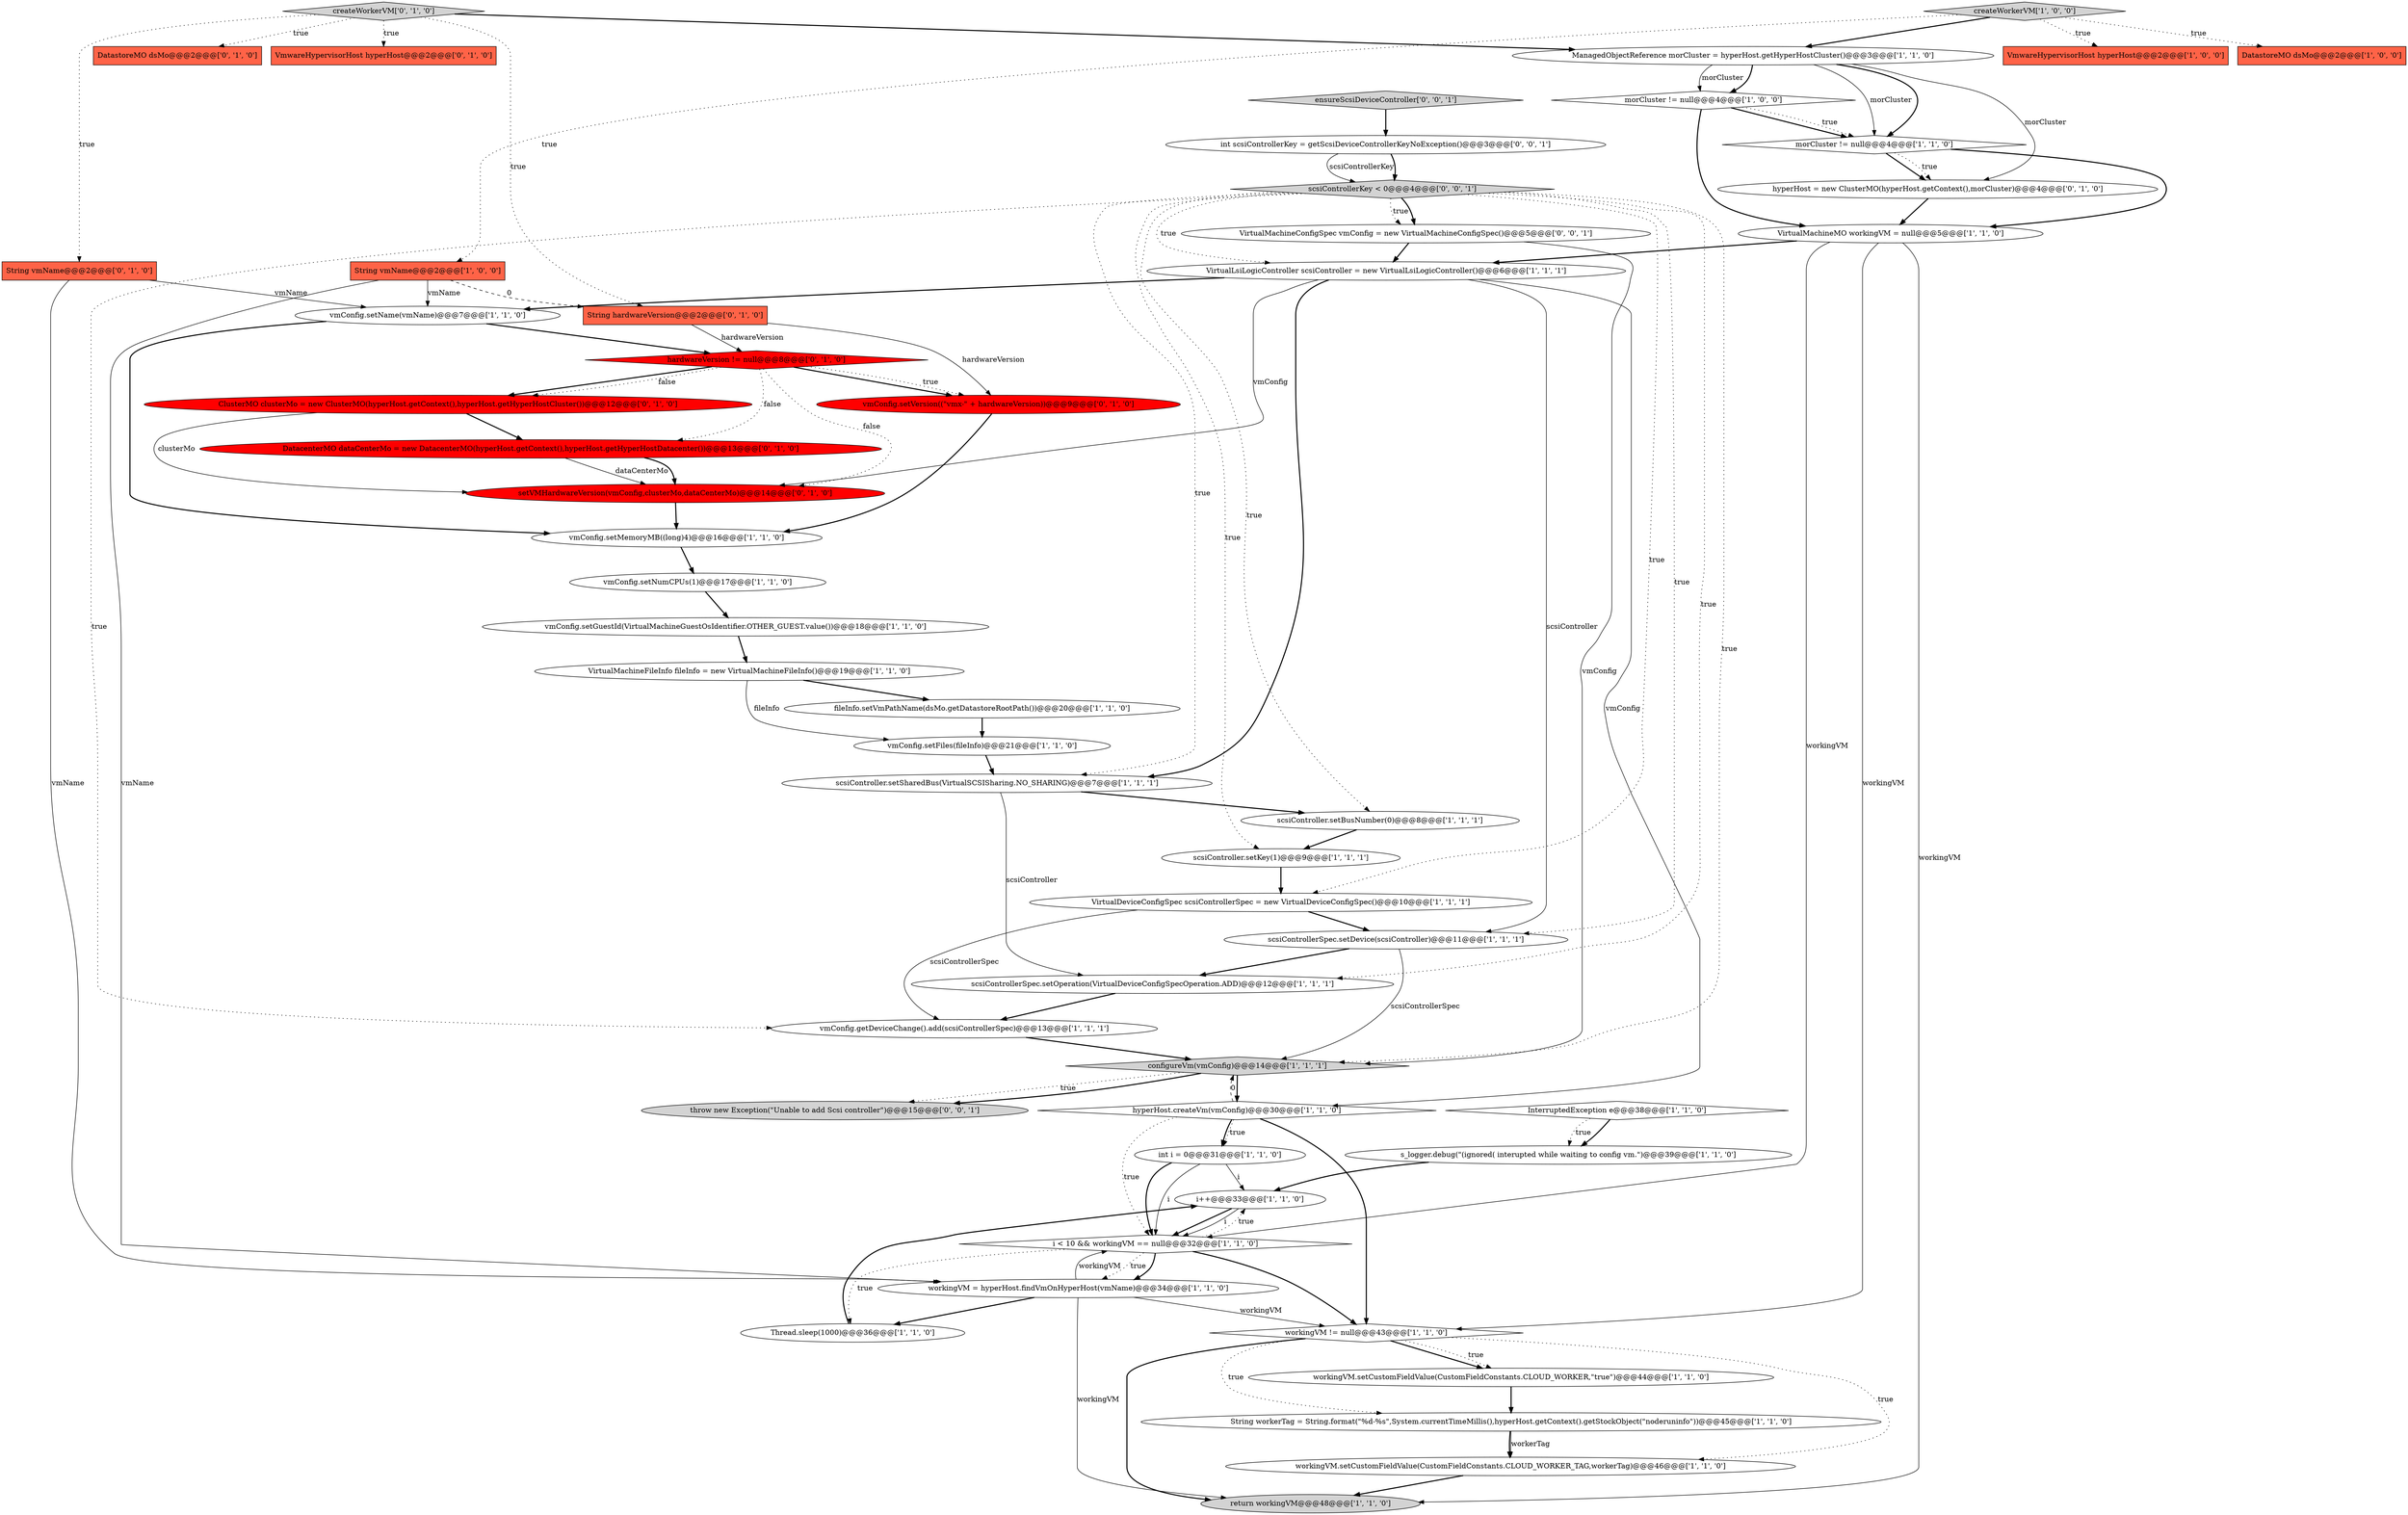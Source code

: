 digraph {
6 [style = filled, label = "s_logger.debug(\"(ignored( interupted while waiting to config vm.\")@@@39@@@['1', '1', '0']", fillcolor = white, shape = ellipse image = "AAA0AAABBB1BBB"];
26 [style = filled, label = "int i = 0@@@31@@@['1', '1', '0']", fillcolor = white, shape = ellipse image = "AAA0AAABBB1BBB"];
7 [style = filled, label = "VirtualDeviceConfigSpec scsiControllerSpec = new VirtualDeviceConfigSpec()@@@10@@@['1', '1', '1']", fillcolor = white, shape = ellipse image = "AAA0AAABBB1BBB"];
2 [style = filled, label = "scsiController.setBusNumber(0)@@@8@@@['1', '1', '1']", fillcolor = white, shape = ellipse image = "AAA0AAABBB1BBB"];
34 [style = filled, label = "String vmName@@@2@@@['1', '0', '0']", fillcolor = tomato, shape = box image = "AAA1AAABBB1BBB"];
14 [style = filled, label = "vmConfig.setFiles(fileInfo)@@@21@@@['1', '1', '0']", fillcolor = white, shape = ellipse image = "AAA0AAABBB1BBB"];
45 [style = filled, label = "DatastoreMO dsMo@@@2@@@['0', '1', '0']", fillcolor = tomato, shape = box image = "AAA0AAABBB2BBB"];
47 [style = filled, label = "String hardwareVersion@@@2@@@['0', '1', '0']", fillcolor = tomato, shape = box image = "AAA1AAABBB2BBB"];
44 [style = filled, label = "hyperHost = new ClusterMO(hyperHost.getContext(),morCluster)@@@4@@@['0', '1', '0']", fillcolor = white, shape = ellipse image = "AAA0AAABBB2BBB"];
19 [style = filled, label = "configureVm(vmConfig)@@@14@@@['1', '1', '1']", fillcolor = lightgray, shape = diamond image = "AAA0AAABBB1BBB"];
49 [style = filled, label = "VirtualMachineConfigSpec vmConfig = new VirtualMachineConfigSpec()@@@5@@@['0', '0', '1']", fillcolor = white, shape = ellipse image = "AAA0AAABBB3BBB"];
10 [style = filled, label = "scsiController.setSharedBus(VirtualSCSISharing.NO_SHARING)@@@7@@@['1', '1', '1']", fillcolor = white, shape = ellipse image = "AAA0AAABBB1BBB"];
9 [style = filled, label = "workingVM != null@@@43@@@['1', '1', '0']", fillcolor = white, shape = diamond image = "AAA0AAABBB1BBB"];
35 [style = filled, label = "hyperHost.createVm(vmConfig)@@@30@@@['1', '1', '0']", fillcolor = white, shape = diamond image = "AAA0AAABBB1BBB"];
36 [style = filled, label = "return workingVM@@@48@@@['1', '1', '0']", fillcolor = lightgray, shape = ellipse image = "AAA0AAABBB1BBB"];
4 [style = filled, label = "Thread.sleep(1000)@@@36@@@['1', '1', '0']", fillcolor = white, shape = ellipse image = "AAA0AAABBB1BBB"];
17 [style = filled, label = "workingVM.setCustomFieldValue(CustomFieldConstants.CLOUD_WORKER_TAG,workerTag)@@@46@@@['1', '1', '0']", fillcolor = white, shape = ellipse image = "AAA0AAABBB1BBB"];
20 [style = filled, label = "vmConfig.getDeviceChange().add(scsiControllerSpec)@@@13@@@['1', '1', '1']", fillcolor = white, shape = ellipse image = "AAA0AAABBB1BBB"];
38 [style = filled, label = "VmwareHypervisorHost hyperHost@@@2@@@['0', '1', '0']", fillcolor = tomato, shape = box image = "AAA0AAABBB2BBB"];
16 [style = filled, label = "VirtualMachineFileInfo fileInfo = new VirtualMachineFileInfo()@@@19@@@['1', '1', '0']", fillcolor = white, shape = ellipse image = "AAA0AAABBB1BBB"];
40 [style = filled, label = "vmConfig.setVersion((\"vmx-\" + hardwareVersion))@@@9@@@['0', '1', '0']", fillcolor = red, shape = ellipse image = "AAA1AAABBB2BBB"];
3 [style = filled, label = "workingVM = hyperHost.findVmOnHyperHost(vmName)@@@34@@@['1', '1', '0']", fillcolor = white, shape = ellipse image = "AAA0AAABBB1BBB"];
21 [style = filled, label = "VirtualMachineMO workingVM = null@@@5@@@['1', '1', '0']", fillcolor = white, shape = ellipse image = "AAA0AAABBB1BBB"];
31 [style = filled, label = "createWorkerVM['1', '0', '0']", fillcolor = lightgray, shape = diamond image = "AAA0AAABBB1BBB"];
39 [style = filled, label = "DatacenterMO dataCenterMo = new DatacenterMO(hyperHost.getContext(),hyperHost.getHyperHostDatacenter())@@@13@@@['0', '1', '0']", fillcolor = red, shape = ellipse image = "AAA1AAABBB2BBB"];
46 [style = filled, label = "String vmName@@@2@@@['0', '1', '0']", fillcolor = tomato, shape = box image = "AAA0AAABBB2BBB"];
52 [style = filled, label = "throw new Exception(\"Unable to add Scsi controller\")@@@15@@@['0', '0', '1']", fillcolor = lightgray, shape = ellipse image = "AAA0AAABBB3BBB"];
1 [style = filled, label = "vmConfig.setMemoryMB((long)4)@@@16@@@['1', '1', '0']", fillcolor = white, shape = ellipse image = "AAA0AAABBB1BBB"];
32 [style = filled, label = "ManagedObjectReference morCluster = hyperHost.getHyperHostCluster()@@@3@@@['1', '1', '0']", fillcolor = white, shape = ellipse image = "AAA0AAABBB1BBB"];
22 [style = filled, label = "InterruptedException e@@@38@@@['1', '1', '0']", fillcolor = white, shape = diamond image = "AAA0AAABBB1BBB"];
43 [style = filled, label = "setVMHardwareVersion(vmConfig,clusterMo,dataCenterMo)@@@14@@@['0', '1', '0']", fillcolor = red, shape = ellipse image = "AAA1AAABBB2BBB"];
42 [style = filled, label = "hardwareVersion != null@@@8@@@['0', '1', '0']", fillcolor = red, shape = diamond image = "AAA1AAABBB2BBB"];
23 [style = filled, label = "morCluster != null@@@4@@@['1', '0', '0']", fillcolor = white, shape = diamond image = "AAA0AAABBB1BBB"];
13 [style = filled, label = "VmwareHypervisorHost hyperHost@@@2@@@['1', '0', '0']", fillcolor = tomato, shape = box image = "AAA0AAABBB1BBB"];
18 [style = filled, label = "vmConfig.setName(vmName)@@@7@@@['1', '1', '0']", fillcolor = white, shape = ellipse image = "AAA0AAABBB1BBB"];
0 [style = filled, label = "VirtualLsiLogicController scsiController = new VirtualLsiLogicController()@@@6@@@['1', '1', '1']", fillcolor = white, shape = ellipse image = "AAA0AAABBB1BBB"];
41 [style = filled, label = "ClusterMO clusterMo = new ClusterMO(hyperHost.getContext(),hyperHost.getHyperHostCluster())@@@12@@@['0', '1', '0']", fillcolor = red, shape = ellipse image = "AAA1AAABBB2BBB"];
12 [style = filled, label = "i++@@@33@@@['1', '1', '0']", fillcolor = white, shape = ellipse image = "AAA0AAABBB1BBB"];
27 [style = filled, label = "workingVM.setCustomFieldValue(CustomFieldConstants.CLOUD_WORKER,\"true\")@@@44@@@['1', '1', '0']", fillcolor = white, shape = ellipse image = "AAA0AAABBB1BBB"];
8 [style = filled, label = "vmConfig.setGuestId(VirtualMachineGuestOsIdentifier.OTHER_GUEST.value())@@@18@@@['1', '1', '0']", fillcolor = white, shape = ellipse image = "AAA0AAABBB1BBB"];
51 [style = filled, label = "scsiControllerKey < 0@@@4@@@['0', '0', '1']", fillcolor = lightgray, shape = diamond image = "AAA0AAABBB3BBB"];
25 [style = filled, label = "DatastoreMO dsMo@@@2@@@['1', '0', '0']", fillcolor = tomato, shape = box image = "AAA0AAABBB1BBB"];
5 [style = filled, label = "i < 10 && workingVM == null@@@32@@@['1', '1', '0']", fillcolor = white, shape = diamond image = "AAA0AAABBB1BBB"];
29 [style = filled, label = "morCluster != null@@@4@@@['1', '1', '0']", fillcolor = white, shape = diamond image = "AAA0AAABBB1BBB"];
33 [style = filled, label = "scsiController.setKey(1)@@@9@@@['1', '1', '1']", fillcolor = white, shape = ellipse image = "AAA0AAABBB1BBB"];
24 [style = filled, label = "fileInfo.setVmPathName(dsMo.getDatastoreRootPath())@@@20@@@['1', '1', '0']", fillcolor = white, shape = ellipse image = "AAA0AAABBB1BBB"];
15 [style = filled, label = "String workerTag = String.format(\"%d-%s\",System.currentTimeMillis(),hyperHost.getContext().getStockObject(\"noderuninfo\"))@@@45@@@['1', '1', '0']", fillcolor = white, shape = ellipse image = "AAA0AAABBB1BBB"];
50 [style = filled, label = "int scsiControllerKey = getScsiDeviceControllerKeyNoException()@@@3@@@['0', '0', '1']", fillcolor = white, shape = ellipse image = "AAA0AAABBB3BBB"];
11 [style = filled, label = "scsiControllerSpec.setOperation(VirtualDeviceConfigSpecOperation.ADD)@@@12@@@['1', '1', '1']", fillcolor = white, shape = ellipse image = "AAA0AAABBB1BBB"];
48 [style = filled, label = "ensureScsiDeviceController['0', '0', '1']", fillcolor = lightgray, shape = diamond image = "AAA0AAABBB3BBB"];
37 [style = filled, label = "createWorkerVM['0', '1', '0']", fillcolor = lightgray, shape = diamond image = "AAA0AAABBB2BBB"];
28 [style = filled, label = "vmConfig.setNumCPUs(1)@@@17@@@['1', '1', '0']", fillcolor = white, shape = ellipse image = "AAA0AAABBB1BBB"];
30 [style = filled, label = "scsiControllerSpec.setDevice(scsiController)@@@11@@@['1', '1', '1']", fillcolor = white, shape = ellipse image = "AAA0AAABBB1BBB"];
5->3 [style = bold, label=""];
8->16 [style = bold, label=""];
42->41 [style = bold, label=""];
21->9 [style = solid, label="workingVM"];
32->23 [style = bold, label=""];
12->5 [style = bold, label=""];
5->9 [style = bold, label=""];
7->30 [style = bold, label=""];
3->5 [style = solid, label="workingVM"];
35->26 [style = dotted, label="true"];
47->42 [style = solid, label="hardwareVersion"];
51->30 [style = dotted, label="true"];
49->0 [style = bold, label=""];
5->12 [style = dotted, label="true"];
3->4 [style = bold, label=""];
27->15 [style = bold, label=""];
23->29 [style = bold, label=""];
3->9 [style = solid, label="workingVM"];
17->36 [style = bold, label=""];
30->11 [style = bold, label=""];
1->28 [style = bold, label=""];
15->17 [style = bold, label=""];
37->38 [style = dotted, label="true"];
7->20 [style = solid, label="scsiControllerSpec"];
43->1 [style = bold, label=""];
31->34 [style = dotted, label="true"];
37->32 [style = bold, label=""];
29->44 [style = bold, label=""];
9->15 [style = dotted, label="true"];
0->35 [style = solid, label="vmConfig"];
16->14 [style = solid, label="fileInfo"];
23->29 [style = dotted, label="true"];
51->20 [style = dotted, label="true"];
50->51 [style = solid, label="scsiControllerKey"];
33->7 [style = bold, label=""];
31->25 [style = dotted, label="true"];
44->21 [style = bold, label=""];
47->40 [style = solid, label="hardwareVersion"];
21->0 [style = bold, label=""];
14->10 [style = bold, label=""];
48->50 [style = bold, label=""];
34->18 [style = solid, label="vmName"];
10->11 [style = solid, label="scsiController"];
5->3 [style = dotted, label="true"];
42->40 [style = bold, label=""];
37->45 [style = dotted, label="true"];
5->4 [style = dotted, label="true"];
37->46 [style = dotted, label="true"];
3->36 [style = solid, label="workingVM"];
49->19 [style = solid, label="vmConfig"];
18->1 [style = bold, label=""];
0->43 [style = solid, label="vmConfig"];
2->33 [style = bold, label=""];
30->19 [style = solid, label="scsiControllerSpec"];
10->2 [style = bold, label=""];
51->7 [style = dotted, label="true"];
46->3 [style = solid, label="vmName"];
20->19 [style = bold, label=""];
22->6 [style = bold, label=""];
51->33 [style = dotted, label="true"];
42->43 [style = dotted, label="false"];
35->9 [style = bold, label=""];
31->32 [style = bold, label=""];
16->24 [style = bold, label=""];
32->44 [style = solid, label="morCluster"];
42->41 [style = dotted, label="false"];
51->49 [style = dotted, label="true"];
42->40 [style = dotted, label="true"];
51->0 [style = dotted, label="true"];
29->21 [style = bold, label=""];
39->43 [style = solid, label="dataCenterMo"];
9->27 [style = bold, label=""];
46->18 [style = solid, label="vmName"];
32->29 [style = solid, label="morCluster"];
51->2 [style = dotted, label="true"];
19->35 [style = bold, label=""];
21->36 [style = solid, label="workingVM"];
28->8 [style = bold, label=""];
26->12 [style = solid, label="i"];
4->12 [style = bold, label=""];
0->18 [style = bold, label=""];
21->5 [style = solid, label="workingVM"];
31->13 [style = dotted, label="true"];
35->19 [style = dashed, label="0"];
35->26 [style = bold, label=""];
9->36 [style = bold, label=""];
6->12 [style = bold, label=""];
11->20 [style = bold, label=""];
0->30 [style = solid, label="scsiController"];
35->5 [style = dotted, label="true"];
26->5 [style = bold, label=""];
9->17 [style = dotted, label="true"];
39->43 [style = bold, label=""];
29->44 [style = dotted, label="true"];
34->47 [style = dashed, label="0"];
32->23 [style = solid, label="morCluster"];
51->49 [style = bold, label=""];
51->10 [style = dotted, label="true"];
22->6 [style = dotted, label="true"];
19->52 [style = dotted, label="true"];
24->14 [style = bold, label=""];
32->29 [style = bold, label=""];
9->27 [style = dotted, label="true"];
40->1 [style = bold, label=""];
15->17 [style = solid, label="workerTag"];
34->3 [style = solid, label="vmName"];
0->10 [style = bold, label=""];
41->43 [style = solid, label="clusterMo"];
12->5 [style = solid, label="i"];
26->5 [style = solid, label="i"];
23->21 [style = bold, label=""];
50->51 [style = bold, label=""];
37->47 [style = dotted, label="true"];
42->39 [style = dotted, label="false"];
41->39 [style = bold, label=""];
51->19 [style = dotted, label="true"];
51->11 [style = dotted, label="true"];
19->52 [style = bold, label=""];
18->42 [style = bold, label=""];
}
